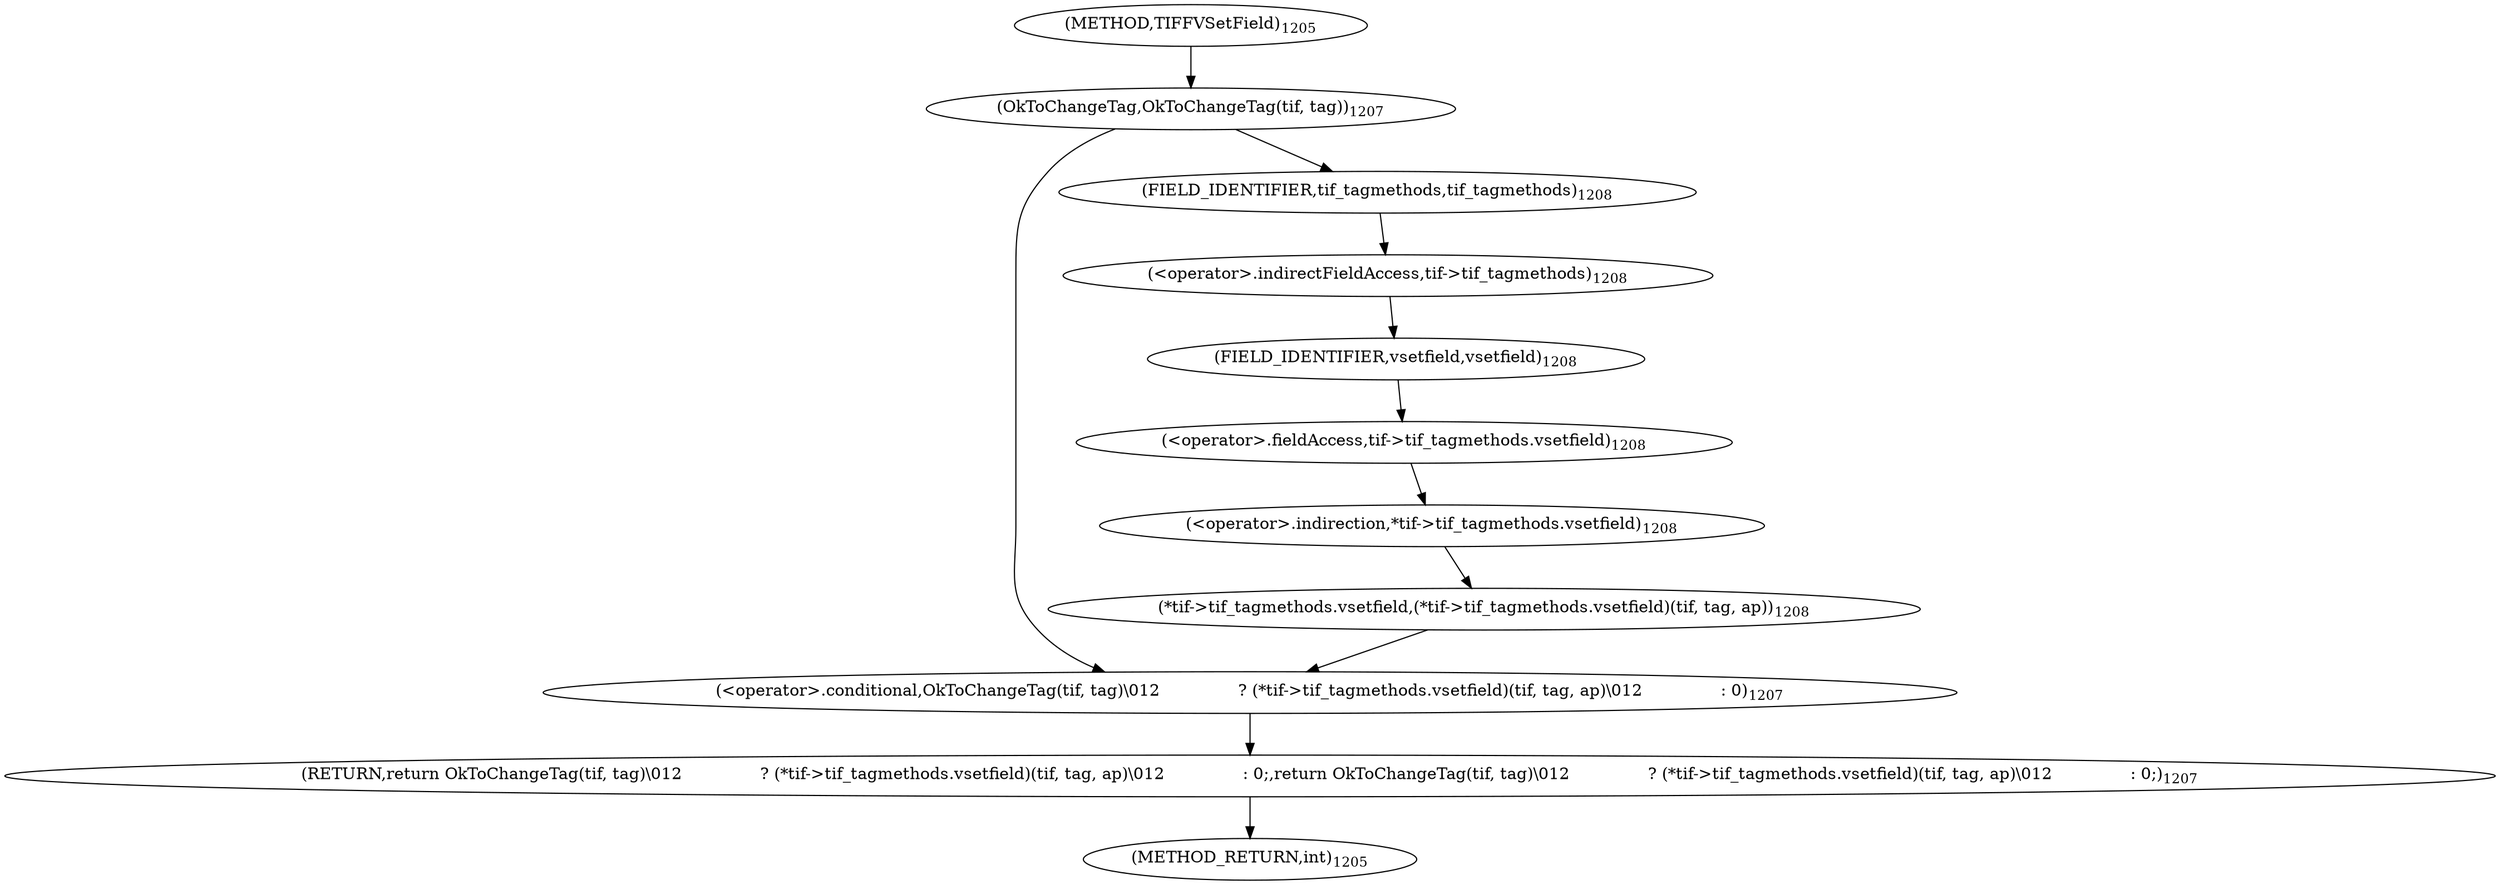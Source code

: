 digraph "TIFFVSetField" {  
"42576" [label = <(RETURN,return OkToChangeTag(tif, tag)\012               ? (*tif-&gt;tif_tagmethods.vsetfield)(tif, tag, ap)\012               : 0;,return OkToChangeTag(tif, tag)\012               ? (*tif-&gt;tif_tagmethods.vsetfield)(tif, tag, ap)\012               : 0;)<SUB>1207</SUB>> ]
"42577" [label = <(&lt;operator&gt;.conditional,OkToChangeTag(tif, tag)\012               ? (*tif-&gt;tif_tagmethods.vsetfield)(tif, tag, ap)\012               : 0)<SUB>1207</SUB>> ]
"42578" [label = <(OkToChangeTag,OkToChangeTag(tif, tag))<SUB>1207</SUB>> ]
"42581" [label = <(*tif-&gt;tif_tagmethods.vsetfield,(*tif-&gt;tif_tagmethods.vsetfield)(tif, tag, ap))<SUB>1208</SUB>> ]
"42582" [label = <(&lt;operator&gt;.indirection,*tif-&gt;tif_tagmethods.vsetfield)<SUB>1208</SUB>> ]
"42583" [label = <(&lt;operator&gt;.fieldAccess,tif-&gt;tif_tagmethods.vsetfield)<SUB>1208</SUB>> ]
"42584" [label = <(&lt;operator&gt;.indirectFieldAccess,tif-&gt;tif_tagmethods)<SUB>1208</SUB>> ]
"42587" [label = <(FIELD_IDENTIFIER,vsetfield,vsetfield)<SUB>1208</SUB>> ]
"42586" [label = <(FIELD_IDENTIFIER,tif_tagmethods,tif_tagmethods)<SUB>1208</SUB>> ]
"42571" [label = <(METHOD,TIFFVSetField)<SUB>1205</SUB>> ]
"42592" [label = <(METHOD_RETURN,int)<SUB>1205</SUB>> ]
  "42576" -> "42592" 
  "42577" -> "42576" 
  "42578" -> "42586" 
  "42578" -> "42577" 
  "42581" -> "42577" 
  "42582" -> "42581" 
  "42583" -> "42582" 
  "42584" -> "42587" 
  "42587" -> "42583" 
  "42586" -> "42584" 
  "42571" -> "42578" 
}
